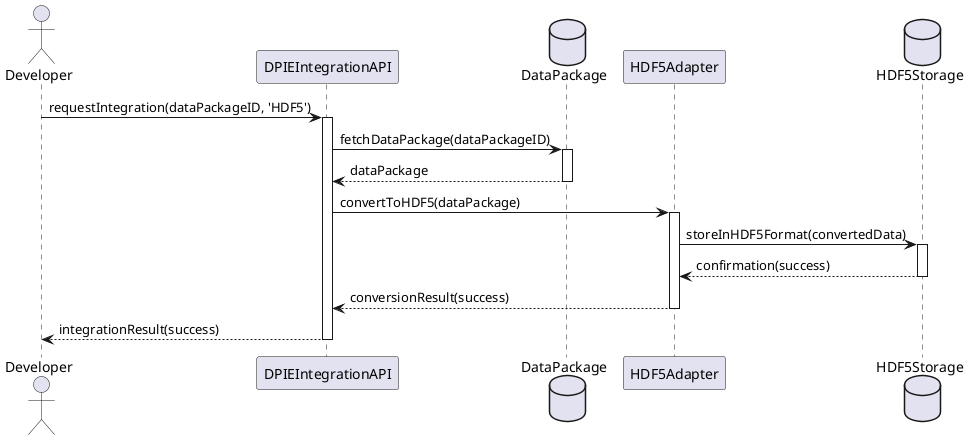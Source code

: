 @startuml
actor Developer

participant "DPIEIntegrationAPI" as DPIE
database "DataPackage" as DP
participant "HDF5Adapter" as HDF5A
database "HDF5Storage" as HDF5S

Developer -> DPIE: requestIntegration(dataPackageID, 'HDF5')
activate DPIE

DPIE -> DP: fetchDataPackage(dataPackageID)
activate DP
DP --> DPIE: dataPackage
deactivate DP

DPIE -> HDF5A: convertToHDF5(dataPackage)
activate HDF5A
HDF5A -> HDF5S: storeInHDF5Format(convertedData)
activate HDF5S
HDF5S --> HDF5A: confirmation(success)
deactivate HDF5S

HDF5A --> DPIE: conversionResult(success)
deactivate HDF5A

DPIE --> Developer: integrationResult(success)
deactivate DPIE

@enduml